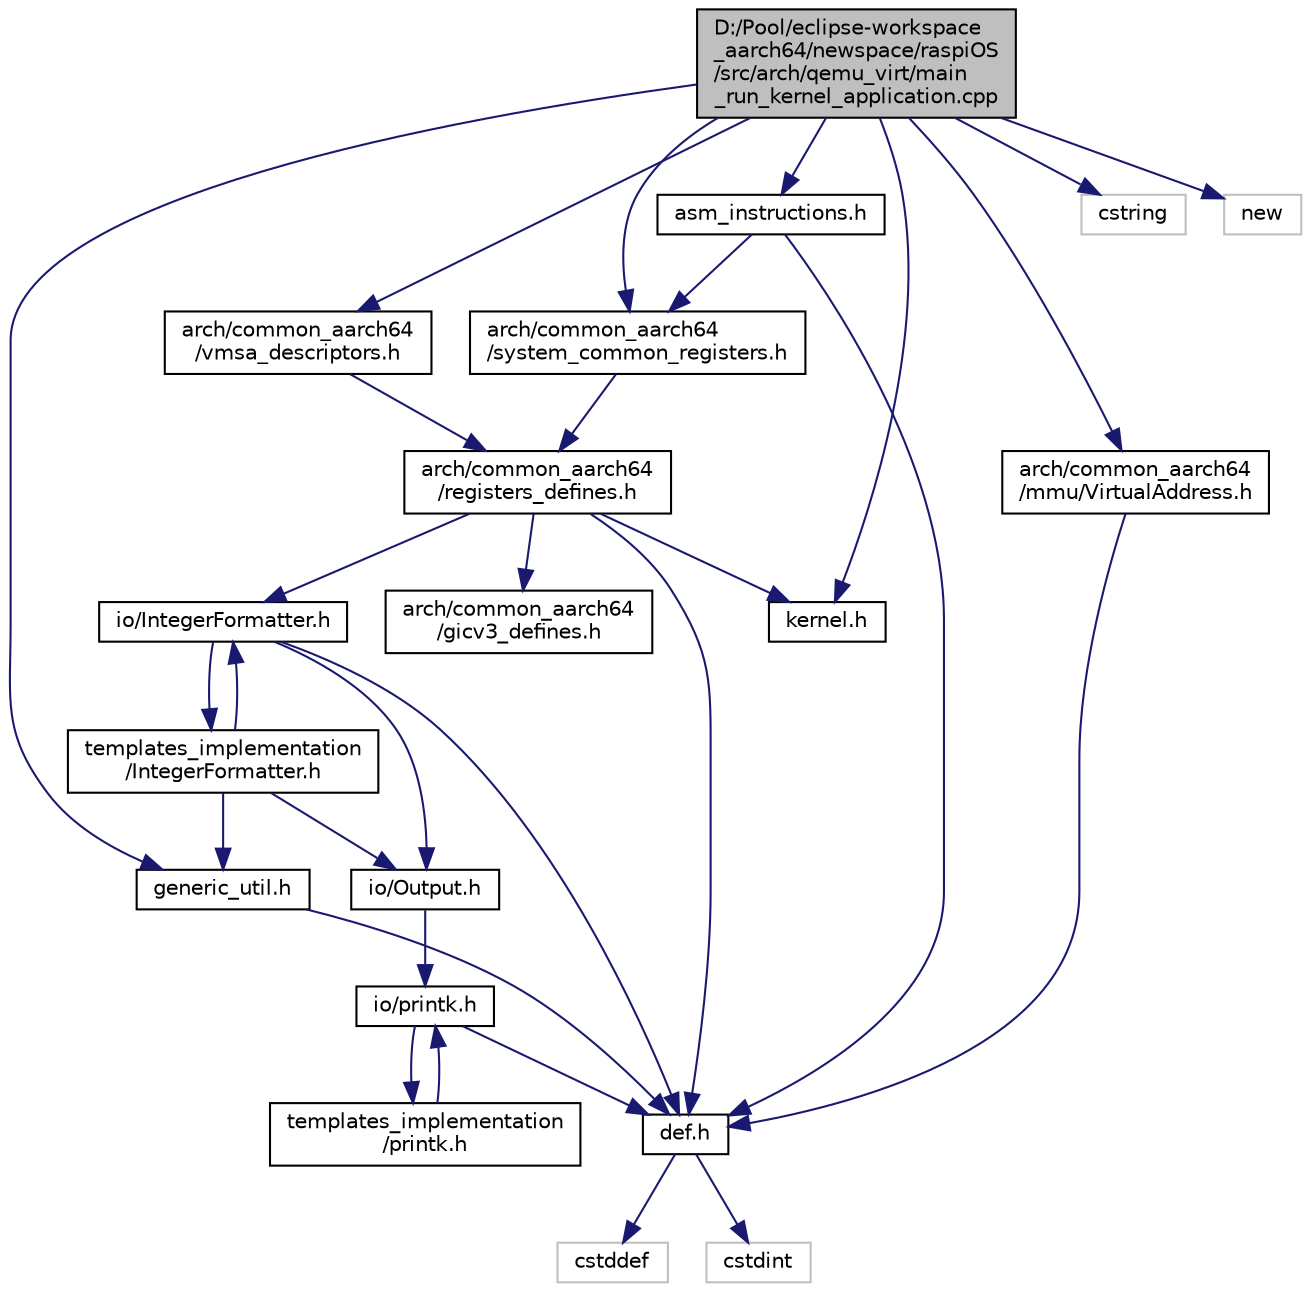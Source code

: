 digraph "D:/Pool/eclipse-workspace_aarch64/newspace/raspiOS/src/arch/qemu_virt/main_run_kernel_application.cpp"
{
  edge [fontname="Helvetica",fontsize="10",labelfontname="Helvetica",labelfontsize="10"];
  node [fontname="Helvetica",fontsize="10",shape=record];
  Node2906 [label="D:/Pool/eclipse-workspace\l_aarch64/newspace/raspiOS\l/src/arch/qemu_virt/main\l_run_kernel_application.cpp",height=0.2,width=0.4,color="black", fillcolor="grey75", style="filled", fontcolor="black"];
  Node2906 -> Node2907 [color="midnightblue",fontsize="10",style="solid",fontname="Helvetica"];
  Node2907 [label="asm_instructions.h",height=0.2,width=0.4,color="black", fillcolor="white", style="filled",URL="$d8/d2f/asm__instructions_8h.html"];
  Node2907 -> Node2908 [color="midnightblue",fontsize="10",style="solid",fontname="Helvetica"];
  Node2908 [label="def.h",height=0.2,width=0.4,color="black", fillcolor="white", style="filled",URL="$d4/da4/def_8h.html"];
  Node2908 -> Node2909 [color="midnightblue",fontsize="10",style="solid",fontname="Helvetica"];
  Node2909 [label="cstddef",height=0.2,width=0.4,color="grey75", fillcolor="white", style="filled"];
  Node2908 -> Node2910 [color="midnightblue",fontsize="10",style="solid",fontname="Helvetica"];
  Node2910 [label="cstdint",height=0.2,width=0.4,color="grey75", fillcolor="white", style="filled"];
  Node2907 -> Node2911 [color="midnightblue",fontsize="10",style="solid",fontname="Helvetica"];
  Node2911 [label="arch/common_aarch64\l/system_common_registers.h",height=0.2,width=0.4,color="black", fillcolor="white", style="filled",URL="$d4/d1f/system__common__registers_8h.html"];
  Node2911 -> Node2912 [color="midnightblue",fontsize="10",style="solid",fontname="Helvetica"];
  Node2912 [label="arch/common_aarch64\l/registers_defines.h",height=0.2,width=0.4,color="black", fillcolor="white", style="filled",URL="$d1/dbd/registers__defines_8h.html"];
  Node2912 -> Node2908 [color="midnightblue",fontsize="10",style="solid",fontname="Helvetica"];
  Node2912 -> Node2913 [color="midnightblue",fontsize="10",style="solid",fontname="Helvetica"];
  Node2913 [label="kernel.h",height=0.2,width=0.4,color="black", fillcolor="white", style="filled",URL="$d0/daa/kernel_8h.html"];
  Node2912 -> Node2914 [color="midnightblue",fontsize="10",style="solid",fontname="Helvetica"];
  Node2914 [label="io/IntegerFormatter.h",height=0.2,width=0.4,color="black", fillcolor="white", style="filled",URL="$d5/d7b/io_2_integer_formatter_8h.html"];
  Node2914 -> Node2908 [color="midnightblue",fontsize="10",style="solid",fontname="Helvetica"];
  Node2914 -> Node2915 [color="midnightblue",fontsize="10",style="solid",fontname="Helvetica"];
  Node2915 [label="io/Output.h",height=0.2,width=0.4,color="black", fillcolor="white", style="filled",URL="$d6/d77/_output_8h.html"];
  Node2915 -> Node2916 [color="midnightblue",fontsize="10",style="solid",fontname="Helvetica"];
  Node2916 [label="io/printk.h",height=0.2,width=0.4,color="black", fillcolor="white", style="filled",URL="$dd/d17/io_2printk_8h.html"];
  Node2916 -> Node2908 [color="midnightblue",fontsize="10",style="solid",fontname="Helvetica"];
  Node2916 -> Node2917 [color="midnightblue",fontsize="10",style="solid",fontname="Helvetica"];
  Node2917 [label="templates_implementation\l/printk.h",height=0.2,width=0.4,color="black", fillcolor="white", style="filled",URL="$d7/d95/templates__implementation_2printk_8h.html"];
  Node2917 -> Node2916 [color="midnightblue",fontsize="10",style="solid",fontname="Helvetica"];
  Node2914 -> Node2918 [color="midnightblue",fontsize="10",style="solid",fontname="Helvetica"];
  Node2918 [label="templates_implementation\l/IntegerFormatter.h",height=0.2,width=0.4,color="black", fillcolor="white", style="filled",URL="$dc/d84/templates__implementation_2_integer_formatter_8h.html"];
  Node2918 -> Node2914 [color="midnightblue",fontsize="10",style="solid",fontname="Helvetica"];
  Node2918 -> Node2919 [color="midnightblue",fontsize="10",style="solid",fontname="Helvetica"];
  Node2919 [label="generic_util.h",height=0.2,width=0.4,color="black", fillcolor="white", style="filled",URL="$d6/d93/generic__util_8h.html"];
  Node2919 -> Node2908 [color="midnightblue",fontsize="10",style="solid",fontname="Helvetica"];
  Node2918 -> Node2915 [color="midnightblue",fontsize="10",style="solid",fontname="Helvetica"];
  Node2912 -> Node2920 [color="midnightblue",fontsize="10",style="solid",fontname="Helvetica"];
  Node2920 [label="arch/common_aarch64\l/gicv3_defines.h",height=0.2,width=0.4,color="black", fillcolor="white", style="filled",URL="$d5/d80/gicv3__defines_8h.html"];
  Node2906 -> Node2911 [color="midnightblue",fontsize="10",style="solid",fontname="Helvetica"];
  Node2906 -> Node2921 [color="midnightblue",fontsize="10",style="solid",fontname="Helvetica"];
  Node2921 [label="arch/common_aarch64\l/vmsa_descriptors.h",height=0.2,width=0.4,color="black", fillcolor="white", style="filled",URL="$d5/d72/vmsa__descriptors_8h.html"];
  Node2921 -> Node2912 [color="midnightblue",fontsize="10",style="solid",fontname="Helvetica"];
  Node2906 -> Node2919 [color="midnightblue",fontsize="10",style="solid",fontname="Helvetica"];
  Node2906 -> Node2913 [color="midnightblue",fontsize="10",style="solid",fontname="Helvetica"];
  Node2906 -> Node2922 [color="midnightblue",fontsize="10",style="solid",fontname="Helvetica"];
  Node2922 [label="arch/common_aarch64\l/mmu/VirtualAddress.h",height=0.2,width=0.4,color="black", fillcolor="white", style="filled",URL="$d9/d6d/_virtual_address_8h.html"];
  Node2922 -> Node2908 [color="midnightblue",fontsize="10",style="solid",fontname="Helvetica"];
  Node2906 -> Node2923 [color="midnightblue",fontsize="10",style="solid",fontname="Helvetica"];
  Node2923 [label="cstring",height=0.2,width=0.4,color="grey75", fillcolor="white", style="filled"];
  Node2906 -> Node2924 [color="midnightblue",fontsize="10",style="solid",fontname="Helvetica"];
  Node2924 [label="new",height=0.2,width=0.4,color="grey75", fillcolor="white", style="filled"];
}
